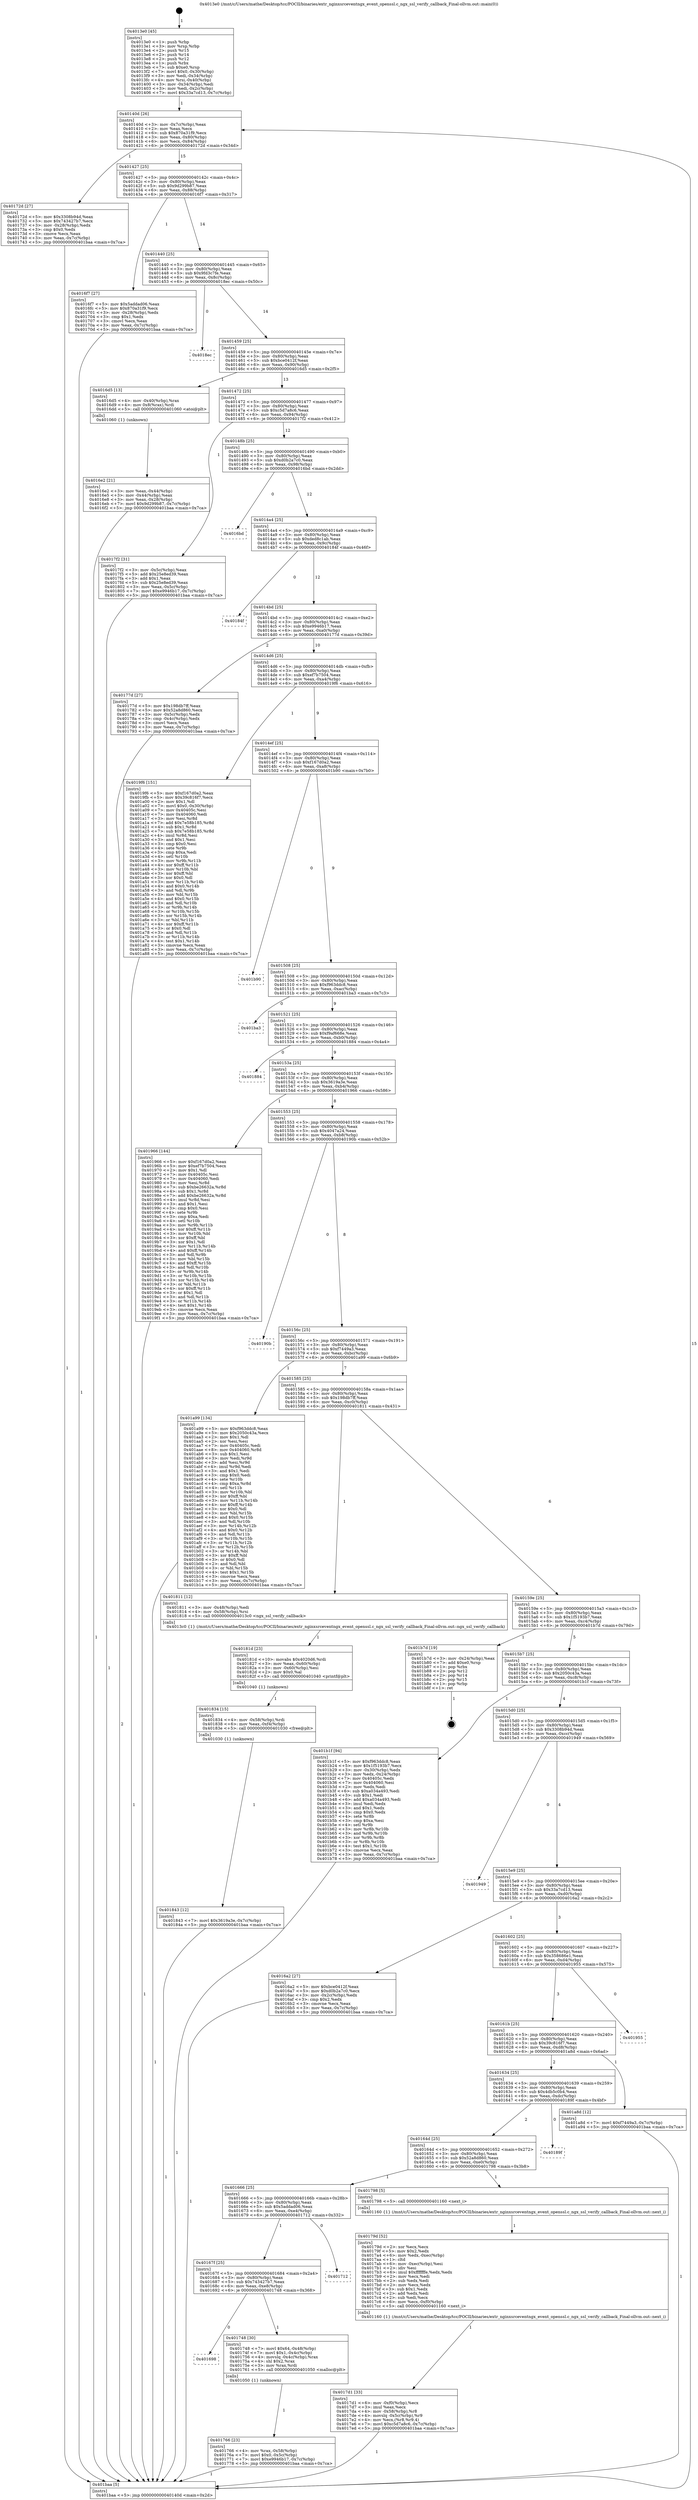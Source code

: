 digraph "0x4013e0" {
  label = "0x4013e0 (/mnt/c/Users/mathe/Desktop/tcc/POCII/binaries/extr_nginxsrceventngx_event_openssl.c_ngx_ssl_verify_callback_Final-ollvm.out::main(0))"
  labelloc = "t"
  node[shape=record]

  Entry [label="",width=0.3,height=0.3,shape=circle,fillcolor=black,style=filled]
  "0x40140d" [label="{
     0x40140d [26]\l
     | [instrs]\l
     &nbsp;&nbsp;0x40140d \<+3\>: mov -0x7c(%rbp),%eax\l
     &nbsp;&nbsp;0x401410 \<+2\>: mov %eax,%ecx\l
     &nbsp;&nbsp;0x401412 \<+6\>: sub $0x870a31f9,%ecx\l
     &nbsp;&nbsp;0x401418 \<+3\>: mov %eax,-0x80(%rbp)\l
     &nbsp;&nbsp;0x40141b \<+6\>: mov %ecx,-0x84(%rbp)\l
     &nbsp;&nbsp;0x401421 \<+6\>: je 000000000040172d \<main+0x34d\>\l
  }"]
  "0x40172d" [label="{
     0x40172d [27]\l
     | [instrs]\l
     &nbsp;&nbsp;0x40172d \<+5\>: mov $0x3308b94d,%eax\l
     &nbsp;&nbsp;0x401732 \<+5\>: mov $0x743427b7,%ecx\l
     &nbsp;&nbsp;0x401737 \<+3\>: mov -0x28(%rbp),%edx\l
     &nbsp;&nbsp;0x40173a \<+3\>: cmp $0x0,%edx\l
     &nbsp;&nbsp;0x40173d \<+3\>: cmove %ecx,%eax\l
     &nbsp;&nbsp;0x401740 \<+3\>: mov %eax,-0x7c(%rbp)\l
     &nbsp;&nbsp;0x401743 \<+5\>: jmp 0000000000401baa \<main+0x7ca\>\l
  }"]
  "0x401427" [label="{
     0x401427 [25]\l
     | [instrs]\l
     &nbsp;&nbsp;0x401427 \<+5\>: jmp 000000000040142c \<main+0x4c\>\l
     &nbsp;&nbsp;0x40142c \<+3\>: mov -0x80(%rbp),%eax\l
     &nbsp;&nbsp;0x40142f \<+5\>: sub $0x9d299b87,%eax\l
     &nbsp;&nbsp;0x401434 \<+6\>: mov %eax,-0x88(%rbp)\l
     &nbsp;&nbsp;0x40143a \<+6\>: je 00000000004016f7 \<main+0x317\>\l
  }"]
  Exit [label="",width=0.3,height=0.3,shape=circle,fillcolor=black,style=filled,peripheries=2]
  "0x4016f7" [label="{
     0x4016f7 [27]\l
     | [instrs]\l
     &nbsp;&nbsp;0x4016f7 \<+5\>: mov $0x5addad06,%eax\l
     &nbsp;&nbsp;0x4016fc \<+5\>: mov $0x870a31f9,%ecx\l
     &nbsp;&nbsp;0x401701 \<+3\>: mov -0x28(%rbp),%edx\l
     &nbsp;&nbsp;0x401704 \<+3\>: cmp $0x1,%edx\l
     &nbsp;&nbsp;0x401707 \<+3\>: cmovl %ecx,%eax\l
     &nbsp;&nbsp;0x40170a \<+3\>: mov %eax,-0x7c(%rbp)\l
     &nbsp;&nbsp;0x40170d \<+5\>: jmp 0000000000401baa \<main+0x7ca\>\l
  }"]
  "0x401440" [label="{
     0x401440 [25]\l
     | [instrs]\l
     &nbsp;&nbsp;0x401440 \<+5\>: jmp 0000000000401445 \<main+0x65\>\l
     &nbsp;&nbsp;0x401445 \<+3\>: mov -0x80(%rbp),%eax\l
     &nbsp;&nbsp;0x401448 \<+5\>: sub $0x9fd3c7fe,%eax\l
     &nbsp;&nbsp;0x40144d \<+6\>: mov %eax,-0x8c(%rbp)\l
     &nbsp;&nbsp;0x401453 \<+6\>: je 00000000004018ec \<main+0x50c\>\l
  }"]
  "0x401843" [label="{
     0x401843 [12]\l
     | [instrs]\l
     &nbsp;&nbsp;0x401843 \<+7\>: movl $0x3619a3e,-0x7c(%rbp)\l
     &nbsp;&nbsp;0x40184a \<+5\>: jmp 0000000000401baa \<main+0x7ca\>\l
  }"]
  "0x4018ec" [label="{
     0x4018ec\l
  }", style=dashed]
  "0x401459" [label="{
     0x401459 [25]\l
     | [instrs]\l
     &nbsp;&nbsp;0x401459 \<+5\>: jmp 000000000040145e \<main+0x7e\>\l
     &nbsp;&nbsp;0x40145e \<+3\>: mov -0x80(%rbp),%eax\l
     &nbsp;&nbsp;0x401461 \<+5\>: sub $0xbce0412f,%eax\l
     &nbsp;&nbsp;0x401466 \<+6\>: mov %eax,-0x90(%rbp)\l
     &nbsp;&nbsp;0x40146c \<+6\>: je 00000000004016d5 \<main+0x2f5\>\l
  }"]
  "0x401834" [label="{
     0x401834 [15]\l
     | [instrs]\l
     &nbsp;&nbsp;0x401834 \<+4\>: mov -0x58(%rbp),%rdi\l
     &nbsp;&nbsp;0x401838 \<+6\>: mov %eax,-0xf4(%rbp)\l
     &nbsp;&nbsp;0x40183e \<+5\>: call 0000000000401030 \<free@plt\>\l
     | [calls]\l
     &nbsp;&nbsp;0x401030 \{1\} (unknown)\l
  }"]
  "0x4016d5" [label="{
     0x4016d5 [13]\l
     | [instrs]\l
     &nbsp;&nbsp;0x4016d5 \<+4\>: mov -0x40(%rbp),%rax\l
     &nbsp;&nbsp;0x4016d9 \<+4\>: mov 0x8(%rax),%rdi\l
     &nbsp;&nbsp;0x4016dd \<+5\>: call 0000000000401060 \<atoi@plt\>\l
     | [calls]\l
     &nbsp;&nbsp;0x401060 \{1\} (unknown)\l
  }"]
  "0x401472" [label="{
     0x401472 [25]\l
     | [instrs]\l
     &nbsp;&nbsp;0x401472 \<+5\>: jmp 0000000000401477 \<main+0x97\>\l
     &nbsp;&nbsp;0x401477 \<+3\>: mov -0x80(%rbp),%eax\l
     &nbsp;&nbsp;0x40147a \<+5\>: sub $0xc5d7a8c6,%eax\l
     &nbsp;&nbsp;0x40147f \<+6\>: mov %eax,-0x94(%rbp)\l
     &nbsp;&nbsp;0x401485 \<+6\>: je 00000000004017f2 \<main+0x412\>\l
  }"]
  "0x40181d" [label="{
     0x40181d [23]\l
     | [instrs]\l
     &nbsp;&nbsp;0x40181d \<+10\>: movabs $0x4020d6,%rdi\l
     &nbsp;&nbsp;0x401827 \<+3\>: mov %eax,-0x60(%rbp)\l
     &nbsp;&nbsp;0x40182a \<+3\>: mov -0x60(%rbp),%esi\l
     &nbsp;&nbsp;0x40182d \<+2\>: mov $0x0,%al\l
     &nbsp;&nbsp;0x40182f \<+5\>: call 0000000000401040 \<printf@plt\>\l
     | [calls]\l
     &nbsp;&nbsp;0x401040 \{1\} (unknown)\l
  }"]
  "0x4017f2" [label="{
     0x4017f2 [31]\l
     | [instrs]\l
     &nbsp;&nbsp;0x4017f2 \<+3\>: mov -0x5c(%rbp),%eax\l
     &nbsp;&nbsp;0x4017f5 \<+5\>: add $0x25e8ed39,%eax\l
     &nbsp;&nbsp;0x4017fa \<+3\>: add $0x1,%eax\l
     &nbsp;&nbsp;0x4017fd \<+5\>: sub $0x25e8ed39,%eax\l
     &nbsp;&nbsp;0x401802 \<+3\>: mov %eax,-0x5c(%rbp)\l
     &nbsp;&nbsp;0x401805 \<+7\>: movl $0xe9946b17,-0x7c(%rbp)\l
     &nbsp;&nbsp;0x40180c \<+5\>: jmp 0000000000401baa \<main+0x7ca\>\l
  }"]
  "0x40148b" [label="{
     0x40148b [25]\l
     | [instrs]\l
     &nbsp;&nbsp;0x40148b \<+5\>: jmp 0000000000401490 \<main+0xb0\>\l
     &nbsp;&nbsp;0x401490 \<+3\>: mov -0x80(%rbp),%eax\l
     &nbsp;&nbsp;0x401493 \<+5\>: sub $0xd0b2a7c0,%eax\l
     &nbsp;&nbsp;0x401498 \<+6\>: mov %eax,-0x98(%rbp)\l
     &nbsp;&nbsp;0x40149e \<+6\>: je 00000000004016bd \<main+0x2dd\>\l
  }"]
  "0x4017d1" [label="{
     0x4017d1 [33]\l
     | [instrs]\l
     &nbsp;&nbsp;0x4017d1 \<+6\>: mov -0xf0(%rbp),%ecx\l
     &nbsp;&nbsp;0x4017d7 \<+3\>: imul %eax,%ecx\l
     &nbsp;&nbsp;0x4017da \<+4\>: mov -0x58(%rbp),%r8\l
     &nbsp;&nbsp;0x4017de \<+4\>: movslq -0x5c(%rbp),%r9\l
     &nbsp;&nbsp;0x4017e2 \<+4\>: mov %ecx,(%r8,%r9,4)\l
     &nbsp;&nbsp;0x4017e6 \<+7\>: movl $0xc5d7a8c6,-0x7c(%rbp)\l
     &nbsp;&nbsp;0x4017ed \<+5\>: jmp 0000000000401baa \<main+0x7ca\>\l
  }"]
  "0x4016bd" [label="{
     0x4016bd\l
  }", style=dashed]
  "0x4014a4" [label="{
     0x4014a4 [25]\l
     | [instrs]\l
     &nbsp;&nbsp;0x4014a4 \<+5\>: jmp 00000000004014a9 \<main+0xc9\>\l
     &nbsp;&nbsp;0x4014a9 \<+3\>: mov -0x80(%rbp),%eax\l
     &nbsp;&nbsp;0x4014ac \<+5\>: sub $0xded8c1ab,%eax\l
     &nbsp;&nbsp;0x4014b1 \<+6\>: mov %eax,-0x9c(%rbp)\l
     &nbsp;&nbsp;0x4014b7 \<+6\>: je 000000000040184f \<main+0x46f\>\l
  }"]
  "0x40179d" [label="{
     0x40179d [52]\l
     | [instrs]\l
     &nbsp;&nbsp;0x40179d \<+2\>: xor %ecx,%ecx\l
     &nbsp;&nbsp;0x40179f \<+5\>: mov $0x2,%edx\l
     &nbsp;&nbsp;0x4017a4 \<+6\>: mov %edx,-0xec(%rbp)\l
     &nbsp;&nbsp;0x4017aa \<+1\>: cltd\l
     &nbsp;&nbsp;0x4017ab \<+6\>: mov -0xec(%rbp),%esi\l
     &nbsp;&nbsp;0x4017b1 \<+2\>: idiv %esi\l
     &nbsp;&nbsp;0x4017b3 \<+6\>: imul $0xfffffffe,%edx,%edx\l
     &nbsp;&nbsp;0x4017b9 \<+2\>: mov %ecx,%edi\l
     &nbsp;&nbsp;0x4017bb \<+2\>: sub %edx,%edi\l
     &nbsp;&nbsp;0x4017bd \<+2\>: mov %ecx,%edx\l
     &nbsp;&nbsp;0x4017bf \<+3\>: sub $0x1,%edx\l
     &nbsp;&nbsp;0x4017c2 \<+2\>: add %edx,%edi\l
     &nbsp;&nbsp;0x4017c4 \<+2\>: sub %edi,%ecx\l
     &nbsp;&nbsp;0x4017c6 \<+6\>: mov %ecx,-0xf0(%rbp)\l
     &nbsp;&nbsp;0x4017cc \<+5\>: call 0000000000401160 \<next_i\>\l
     | [calls]\l
     &nbsp;&nbsp;0x401160 \{1\} (/mnt/c/Users/mathe/Desktop/tcc/POCII/binaries/extr_nginxsrceventngx_event_openssl.c_ngx_ssl_verify_callback_Final-ollvm.out::next_i)\l
  }"]
  "0x40184f" [label="{
     0x40184f\l
  }", style=dashed]
  "0x4014bd" [label="{
     0x4014bd [25]\l
     | [instrs]\l
     &nbsp;&nbsp;0x4014bd \<+5\>: jmp 00000000004014c2 \<main+0xe2\>\l
     &nbsp;&nbsp;0x4014c2 \<+3\>: mov -0x80(%rbp),%eax\l
     &nbsp;&nbsp;0x4014c5 \<+5\>: sub $0xe9946b17,%eax\l
     &nbsp;&nbsp;0x4014ca \<+6\>: mov %eax,-0xa0(%rbp)\l
     &nbsp;&nbsp;0x4014d0 \<+6\>: je 000000000040177d \<main+0x39d\>\l
  }"]
  "0x401766" [label="{
     0x401766 [23]\l
     | [instrs]\l
     &nbsp;&nbsp;0x401766 \<+4\>: mov %rax,-0x58(%rbp)\l
     &nbsp;&nbsp;0x40176a \<+7\>: movl $0x0,-0x5c(%rbp)\l
     &nbsp;&nbsp;0x401771 \<+7\>: movl $0xe9946b17,-0x7c(%rbp)\l
     &nbsp;&nbsp;0x401778 \<+5\>: jmp 0000000000401baa \<main+0x7ca\>\l
  }"]
  "0x40177d" [label="{
     0x40177d [27]\l
     | [instrs]\l
     &nbsp;&nbsp;0x40177d \<+5\>: mov $0x198db7ff,%eax\l
     &nbsp;&nbsp;0x401782 \<+5\>: mov $0x52a8d860,%ecx\l
     &nbsp;&nbsp;0x401787 \<+3\>: mov -0x5c(%rbp),%edx\l
     &nbsp;&nbsp;0x40178a \<+3\>: cmp -0x4c(%rbp),%edx\l
     &nbsp;&nbsp;0x40178d \<+3\>: cmovl %ecx,%eax\l
     &nbsp;&nbsp;0x401790 \<+3\>: mov %eax,-0x7c(%rbp)\l
     &nbsp;&nbsp;0x401793 \<+5\>: jmp 0000000000401baa \<main+0x7ca\>\l
  }"]
  "0x4014d6" [label="{
     0x4014d6 [25]\l
     | [instrs]\l
     &nbsp;&nbsp;0x4014d6 \<+5\>: jmp 00000000004014db \<main+0xfb\>\l
     &nbsp;&nbsp;0x4014db \<+3\>: mov -0x80(%rbp),%eax\l
     &nbsp;&nbsp;0x4014de \<+5\>: sub $0xef7b7504,%eax\l
     &nbsp;&nbsp;0x4014e3 \<+6\>: mov %eax,-0xa4(%rbp)\l
     &nbsp;&nbsp;0x4014e9 \<+6\>: je 00000000004019f6 \<main+0x616\>\l
  }"]
  "0x401698" [label="{
     0x401698\l
  }", style=dashed]
  "0x4019f6" [label="{
     0x4019f6 [151]\l
     | [instrs]\l
     &nbsp;&nbsp;0x4019f6 \<+5\>: mov $0xf167d0a2,%eax\l
     &nbsp;&nbsp;0x4019fb \<+5\>: mov $0x39c816f7,%ecx\l
     &nbsp;&nbsp;0x401a00 \<+2\>: mov $0x1,%dl\l
     &nbsp;&nbsp;0x401a02 \<+7\>: movl $0x0,-0x30(%rbp)\l
     &nbsp;&nbsp;0x401a09 \<+7\>: mov 0x40405c,%esi\l
     &nbsp;&nbsp;0x401a10 \<+7\>: mov 0x404060,%edi\l
     &nbsp;&nbsp;0x401a17 \<+3\>: mov %esi,%r8d\l
     &nbsp;&nbsp;0x401a1a \<+7\>: add $0x7e58b185,%r8d\l
     &nbsp;&nbsp;0x401a21 \<+4\>: sub $0x1,%r8d\l
     &nbsp;&nbsp;0x401a25 \<+7\>: sub $0x7e58b185,%r8d\l
     &nbsp;&nbsp;0x401a2c \<+4\>: imul %r8d,%esi\l
     &nbsp;&nbsp;0x401a30 \<+3\>: and $0x1,%esi\l
     &nbsp;&nbsp;0x401a33 \<+3\>: cmp $0x0,%esi\l
     &nbsp;&nbsp;0x401a36 \<+4\>: sete %r9b\l
     &nbsp;&nbsp;0x401a3a \<+3\>: cmp $0xa,%edi\l
     &nbsp;&nbsp;0x401a3d \<+4\>: setl %r10b\l
     &nbsp;&nbsp;0x401a41 \<+3\>: mov %r9b,%r11b\l
     &nbsp;&nbsp;0x401a44 \<+4\>: xor $0xff,%r11b\l
     &nbsp;&nbsp;0x401a48 \<+3\>: mov %r10b,%bl\l
     &nbsp;&nbsp;0x401a4b \<+3\>: xor $0xff,%bl\l
     &nbsp;&nbsp;0x401a4e \<+3\>: xor $0x0,%dl\l
     &nbsp;&nbsp;0x401a51 \<+3\>: mov %r11b,%r14b\l
     &nbsp;&nbsp;0x401a54 \<+4\>: and $0x0,%r14b\l
     &nbsp;&nbsp;0x401a58 \<+3\>: and %dl,%r9b\l
     &nbsp;&nbsp;0x401a5b \<+3\>: mov %bl,%r15b\l
     &nbsp;&nbsp;0x401a5e \<+4\>: and $0x0,%r15b\l
     &nbsp;&nbsp;0x401a62 \<+3\>: and %dl,%r10b\l
     &nbsp;&nbsp;0x401a65 \<+3\>: or %r9b,%r14b\l
     &nbsp;&nbsp;0x401a68 \<+3\>: or %r10b,%r15b\l
     &nbsp;&nbsp;0x401a6b \<+3\>: xor %r15b,%r14b\l
     &nbsp;&nbsp;0x401a6e \<+3\>: or %bl,%r11b\l
     &nbsp;&nbsp;0x401a71 \<+4\>: xor $0xff,%r11b\l
     &nbsp;&nbsp;0x401a75 \<+3\>: or $0x0,%dl\l
     &nbsp;&nbsp;0x401a78 \<+3\>: and %dl,%r11b\l
     &nbsp;&nbsp;0x401a7b \<+3\>: or %r11b,%r14b\l
     &nbsp;&nbsp;0x401a7e \<+4\>: test $0x1,%r14b\l
     &nbsp;&nbsp;0x401a82 \<+3\>: cmovne %ecx,%eax\l
     &nbsp;&nbsp;0x401a85 \<+3\>: mov %eax,-0x7c(%rbp)\l
     &nbsp;&nbsp;0x401a88 \<+5\>: jmp 0000000000401baa \<main+0x7ca\>\l
  }"]
  "0x4014ef" [label="{
     0x4014ef [25]\l
     | [instrs]\l
     &nbsp;&nbsp;0x4014ef \<+5\>: jmp 00000000004014f4 \<main+0x114\>\l
     &nbsp;&nbsp;0x4014f4 \<+3\>: mov -0x80(%rbp),%eax\l
     &nbsp;&nbsp;0x4014f7 \<+5\>: sub $0xf167d0a2,%eax\l
     &nbsp;&nbsp;0x4014fc \<+6\>: mov %eax,-0xa8(%rbp)\l
     &nbsp;&nbsp;0x401502 \<+6\>: je 0000000000401b90 \<main+0x7b0\>\l
  }"]
  "0x401748" [label="{
     0x401748 [30]\l
     | [instrs]\l
     &nbsp;&nbsp;0x401748 \<+7\>: movl $0x64,-0x48(%rbp)\l
     &nbsp;&nbsp;0x40174f \<+7\>: movl $0x1,-0x4c(%rbp)\l
     &nbsp;&nbsp;0x401756 \<+4\>: movslq -0x4c(%rbp),%rax\l
     &nbsp;&nbsp;0x40175a \<+4\>: shl $0x2,%rax\l
     &nbsp;&nbsp;0x40175e \<+3\>: mov %rax,%rdi\l
     &nbsp;&nbsp;0x401761 \<+5\>: call 0000000000401050 \<malloc@plt\>\l
     | [calls]\l
     &nbsp;&nbsp;0x401050 \{1\} (unknown)\l
  }"]
  "0x401b90" [label="{
     0x401b90\l
  }", style=dashed]
  "0x401508" [label="{
     0x401508 [25]\l
     | [instrs]\l
     &nbsp;&nbsp;0x401508 \<+5\>: jmp 000000000040150d \<main+0x12d\>\l
     &nbsp;&nbsp;0x40150d \<+3\>: mov -0x80(%rbp),%eax\l
     &nbsp;&nbsp;0x401510 \<+5\>: sub $0xf963ddc8,%eax\l
     &nbsp;&nbsp;0x401515 \<+6\>: mov %eax,-0xac(%rbp)\l
     &nbsp;&nbsp;0x40151b \<+6\>: je 0000000000401ba3 \<main+0x7c3\>\l
  }"]
  "0x40167f" [label="{
     0x40167f [25]\l
     | [instrs]\l
     &nbsp;&nbsp;0x40167f \<+5\>: jmp 0000000000401684 \<main+0x2a4\>\l
     &nbsp;&nbsp;0x401684 \<+3\>: mov -0x80(%rbp),%eax\l
     &nbsp;&nbsp;0x401687 \<+5\>: sub $0x743427b7,%eax\l
     &nbsp;&nbsp;0x40168c \<+6\>: mov %eax,-0xe8(%rbp)\l
     &nbsp;&nbsp;0x401692 \<+6\>: je 0000000000401748 \<main+0x368\>\l
  }"]
  "0x401ba3" [label="{
     0x401ba3\l
  }", style=dashed]
  "0x401521" [label="{
     0x401521 [25]\l
     | [instrs]\l
     &nbsp;&nbsp;0x401521 \<+5\>: jmp 0000000000401526 \<main+0x146\>\l
     &nbsp;&nbsp;0x401526 \<+3\>: mov -0x80(%rbp),%eax\l
     &nbsp;&nbsp;0x401529 \<+5\>: sub $0xf9af668e,%eax\l
     &nbsp;&nbsp;0x40152e \<+6\>: mov %eax,-0xb0(%rbp)\l
     &nbsp;&nbsp;0x401534 \<+6\>: je 0000000000401884 \<main+0x4a4\>\l
  }"]
  "0x401712" [label="{
     0x401712\l
  }", style=dashed]
  "0x401884" [label="{
     0x401884\l
  }", style=dashed]
  "0x40153a" [label="{
     0x40153a [25]\l
     | [instrs]\l
     &nbsp;&nbsp;0x40153a \<+5\>: jmp 000000000040153f \<main+0x15f\>\l
     &nbsp;&nbsp;0x40153f \<+3\>: mov -0x80(%rbp),%eax\l
     &nbsp;&nbsp;0x401542 \<+5\>: sub $0x3619a3e,%eax\l
     &nbsp;&nbsp;0x401547 \<+6\>: mov %eax,-0xb4(%rbp)\l
     &nbsp;&nbsp;0x40154d \<+6\>: je 0000000000401966 \<main+0x586\>\l
  }"]
  "0x401666" [label="{
     0x401666 [25]\l
     | [instrs]\l
     &nbsp;&nbsp;0x401666 \<+5\>: jmp 000000000040166b \<main+0x28b\>\l
     &nbsp;&nbsp;0x40166b \<+3\>: mov -0x80(%rbp),%eax\l
     &nbsp;&nbsp;0x40166e \<+5\>: sub $0x5addad06,%eax\l
     &nbsp;&nbsp;0x401673 \<+6\>: mov %eax,-0xe4(%rbp)\l
     &nbsp;&nbsp;0x401679 \<+6\>: je 0000000000401712 \<main+0x332\>\l
  }"]
  "0x401966" [label="{
     0x401966 [144]\l
     | [instrs]\l
     &nbsp;&nbsp;0x401966 \<+5\>: mov $0xf167d0a2,%eax\l
     &nbsp;&nbsp;0x40196b \<+5\>: mov $0xef7b7504,%ecx\l
     &nbsp;&nbsp;0x401970 \<+2\>: mov $0x1,%dl\l
     &nbsp;&nbsp;0x401972 \<+7\>: mov 0x40405c,%esi\l
     &nbsp;&nbsp;0x401979 \<+7\>: mov 0x404060,%edi\l
     &nbsp;&nbsp;0x401980 \<+3\>: mov %esi,%r8d\l
     &nbsp;&nbsp;0x401983 \<+7\>: sub $0xbe26632a,%r8d\l
     &nbsp;&nbsp;0x40198a \<+4\>: sub $0x1,%r8d\l
     &nbsp;&nbsp;0x40198e \<+7\>: add $0xbe26632a,%r8d\l
     &nbsp;&nbsp;0x401995 \<+4\>: imul %r8d,%esi\l
     &nbsp;&nbsp;0x401999 \<+3\>: and $0x1,%esi\l
     &nbsp;&nbsp;0x40199c \<+3\>: cmp $0x0,%esi\l
     &nbsp;&nbsp;0x40199f \<+4\>: sete %r9b\l
     &nbsp;&nbsp;0x4019a3 \<+3\>: cmp $0xa,%edi\l
     &nbsp;&nbsp;0x4019a6 \<+4\>: setl %r10b\l
     &nbsp;&nbsp;0x4019aa \<+3\>: mov %r9b,%r11b\l
     &nbsp;&nbsp;0x4019ad \<+4\>: xor $0xff,%r11b\l
     &nbsp;&nbsp;0x4019b1 \<+3\>: mov %r10b,%bl\l
     &nbsp;&nbsp;0x4019b4 \<+3\>: xor $0xff,%bl\l
     &nbsp;&nbsp;0x4019b7 \<+3\>: xor $0x1,%dl\l
     &nbsp;&nbsp;0x4019ba \<+3\>: mov %r11b,%r14b\l
     &nbsp;&nbsp;0x4019bd \<+4\>: and $0xff,%r14b\l
     &nbsp;&nbsp;0x4019c1 \<+3\>: and %dl,%r9b\l
     &nbsp;&nbsp;0x4019c4 \<+3\>: mov %bl,%r15b\l
     &nbsp;&nbsp;0x4019c7 \<+4\>: and $0xff,%r15b\l
     &nbsp;&nbsp;0x4019cb \<+3\>: and %dl,%r10b\l
     &nbsp;&nbsp;0x4019ce \<+3\>: or %r9b,%r14b\l
     &nbsp;&nbsp;0x4019d1 \<+3\>: or %r10b,%r15b\l
     &nbsp;&nbsp;0x4019d4 \<+3\>: xor %r15b,%r14b\l
     &nbsp;&nbsp;0x4019d7 \<+3\>: or %bl,%r11b\l
     &nbsp;&nbsp;0x4019da \<+4\>: xor $0xff,%r11b\l
     &nbsp;&nbsp;0x4019de \<+3\>: or $0x1,%dl\l
     &nbsp;&nbsp;0x4019e1 \<+3\>: and %dl,%r11b\l
     &nbsp;&nbsp;0x4019e4 \<+3\>: or %r11b,%r14b\l
     &nbsp;&nbsp;0x4019e7 \<+4\>: test $0x1,%r14b\l
     &nbsp;&nbsp;0x4019eb \<+3\>: cmovne %ecx,%eax\l
     &nbsp;&nbsp;0x4019ee \<+3\>: mov %eax,-0x7c(%rbp)\l
     &nbsp;&nbsp;0x4019f1 \<+5\>: jmp 0000000000401baa \<main+0x7ca\>\l
  }"]
  "0x401553" [label="{
     0x401553 [25]\l
     | [instrs]\l
     &nbsp;&nbsp;0x401553 \<+5\>: jmp 0000000000401558 \<main+0x178\>\l
     &nbsp;&nbsp;0x401558 \<+3\>: mov -0x80(%rbp),%eax\l
     &nbsp;&nbsp;0x40155b \<+5\>: sub $0x4047a24,%eax\l
     &nbsp;&nbsp;0x401560 \<+6\>: mov %eax,-0xb8(%rbp)\l
     &nbsp;&nbsp;0x401566 \<+6\>: je 000000000040190b \<main+0x52b\>\l
  }"]
  "0x401798" [label="{
     0x401798 [5]\l
     | [instrs]\l
     &nbsp;&nbsp;0x401798 \<+5\>: call 0000000000401160 \<next_i\>\l
     | [calls]\l
     &nbsp;&nbsp;0x401160 \{1\} (/mnt/c/Users/mathe/Desktop/tcc/POCII/binaries/extr_nginxsrceventngx_event_openssl.c_ngx_ssl_verify_callback_Final-ollvm.out::next_i)\l
  }"]
  "0x40190b" [label="{
     0x40190b\l
  }", style=dashed]
  "0x40156c" [label="{
     0x40156c [25]\l
     | [instrs]\l
     &nbsp;&nbsp;0x40156c \<+5\>: jmp 0000000000401571 \<main+0x191\>\l
     &nbsp;&nbsp;0x401571 \<+3\>: mov -0x80(%rbp),%eax\l
     &nbsp;&nbsp;0x401574 \<+5\>: sub $0xf7449a3,%eax\l
     &nbsp;&nbsp;0x401579 \<+6\>: mov %eax,-0xbc(%rbp)\l
     &nbsp;&nbsp;0x40157f \<+6\>: je 0000000000401a99 \<main+0x6b9\>\l
  }"]
  "0x40164d" [label="{
     0x40164d [25]\l
     | [instrs]\l
     &nbsp;&nbsp;0x40164d \<+5\>: jmp 0000000000401652 \<main+0x272\>\l
     &nbsp;&nbsp;0x401652 \<+3\>: mov -0x80(%rbp),%eax\l
     &nbsp;&nbsp;0x401655 \<+5\>: sub $0x52a8d860,%eax\l
     &nbsp;&nbsp;0x40165a \<+6\>: mov %eax,-0xe0(%rbp)\l
     &nbsp;&nbsp;0x401660 \<+6\>: je 0000000000401798 \<main+0x3b8\>\l
  }"]
  "0x401a99" [label="{
     0x401a99 [134]\l
     | [instrs]\l
     &nbsp;&nbsp;0x401a99 \<+5\>: mov $0xf963ddc8,%eax\l
     &nbsp;&nbsp;0x401a9e \<+5\>: mov $0x2050c43a,%ecx\l
     &nbsp;&nbsp;0x401aa3 \<+2\>: mov $0x1,%dl\l
     &nbsp;&nbsp;0x401aa5 \<+2\>: xor %esi,%esi\l
     &nbsp;&nbsp;0x401aa7 \<+7\>: mov 0x40405c,%edi\l
     &nbsp;&nbsp;0x401aae \<+8\>: mov 0x404060,%r8d\l
     &nbsp;&nbsp;0x401ab6 \<+3\>: sub $0x1,%esi\l
     &nbsp;&nbsp;0x401ab9 \<+3\>: mov %edi,%r9d\l
     &nbsp;&nbsp;0x401abc \<+3\>: add %esi,%r9d\l
     &nbsp;&nbsp;0x401abf \<+4\>: imul %r9d,%edi\l
     &nbsp;&nbsp;0x401ac3 \<+3\>: and $0x1,%edi\l
     &nbsp;&nbsp;0x401ac6 \<+3\>: cmp $0x0,%edi\l
     &nbsp;&nbsp;0x401ac9 \<+4\>: sete %r10b\l
     &nbsp;&nbsp;0x401acd \<+4\>: cmp $0xa,%r8d\l
     &nbsp;&nbsp;0x401ad1 \<+4\>: setl %r11b\l
     &nbsp;&nbsp;0x401ad5 \<+3\>: mov %r10b,%bl\l
     &nbsp;&nbsp;0x401ad8 \<+3\>: xor $0xff,%bl\l
     &nbsp;&nbsp;0x401adb \<+3\>: mov %r11b,%r14b\l
     &nbsp;&nbsp;0x401ade \<+4\>: xor $0xff,%r14b\l
     &nbsp;&nbsp;0x401ae2 \<+3\>: xor $0x0,%dl\l
     &nbsp;&nbsp;0x401ae5 \<+3\>: mov %bl,%r15b\l
     &nbsp;&nbsp;0x401ae8 \<+4\>: and $0x0,%r15b\l
     &nbsp;&nbsp;0x401aec \<+3\>: and %dl,%r10b\l
     &nbsp;&nbsp;0x401aef \<+3\>: mov %r14b,%r12b\l
     &nbsp;&nbsp;0x401af2 \<+4\>: and $0x0,%r12b\l
     &nbsp;&nbsp;0x401af6 \<+3\>: and %dl,%r11b\l
     &nbsp;&nbsp;0x401af9 \<+3\>: or %r10b,%r15b\l
     &nbsp;&nbsp;0x401afc \<+3\>: or %r11b,%r12b\l
     &nbsp;&nbsp;0x401aff \<+3\>: xor %r12b,%r15b\l
     &nbsp;&nbsp;0x401b02 \<+3\>: or %r14b,%bl\l
     &nbsp;&nbsp;0x401b05 \<+3\>: xor $0xff,%bl\l
     &nbsp;&nbsp;0x401b08 \<+3\>: or $0x0,%dl\l
     &nbsp;&nbsp;0x401b0b \<+2\>: and %dl,%bl\l
     &nbsp;&nbsp;0x401b0d \<+3\>: or %bl,%r15b\l
     &nbsp;&nbsp;0x401b10 \<+4\>: test $0x1,%r15b\l
     &nbsp;&nbsp;0x401b14 \<+3\>: cmovne %ecx,%eax\l
     &nbsp;&nbsp;0x401b17 \<+3\>: mov %eax,-0x7c(%rbp)\l
     &nbsp;&nbsp;0x401b1a \<+5\>: jmp 0000000000401baa \<main+0x7ca\>\l
  }"]
  "0x401585" [label="{
     0x401585 [25]\l
     | [instrs]\l
     &nbsp;&nbsp;0x401585 \<+5\>: jmp 000000000040158a \<main+0x1aa\>\l
     &nbsp;&nbsp;0x40158a \<+3\>: mov -0x80(%rbp),%eax\l
     &nbsp;&nbsp;0x40158d \<+5\>: sub $0x198db7ff,%eax\l
     &nbsp;&nbsp;0x401592 \<+6\>: mov %eax,-0xc0(%rbp)\l
     &nbsp;&nbsp;0x401598 \<+6\>: je 0000000000401811 \<main+0x431\>\l
  }"]
  "0x40189f" [label="{
     0x40189f\l
  }", style=dashed]
  "0x401811" [label="{
     0x401811 [12]\l
     | [instrs]\l
     &nbsp;&nbsp;0x401811 \<+3\>: mov -0x48(%rbp),%edi\l
     &nbsp;&nbsp;0x401814 \<+4\>: mov -0x58(%rbp),%rsi\l
     &nbsp;&nbsp;0x401818 \<+5\>: call 00000000004013c0 \<ngx_ssl_verify_callback\>\l
     | [calls]\l
     &nbsp;&nbsp;0x4013c0 \{1\} (/mnt/c/Users/mathe/Desktop/tcc/POCII/binaries/extr_nginxsrceventngx_event_openssl.c_ngx_ssl_verify_callback_Final-ollvm.out::ngx_ssl_verify_callback)\l
  }"]
  "0x40159e" [label="{
     0x40159e [25]\l
     | [instrs]\l
     &nbsp;&nbsp;0x40159e \<+5\>: jmp 00000000004015a3 \<main+0x1c3\>\l
     &nbsp;&nbsp;0x4015a3 \<+3\>: mov -0x80(%rbp),%eax\l
     &nbsp;&nbsp;0x4015a6 \<+5\>: sub $0x1f5193b7,%eax\l
     &nbsp;&nbsp;0x4015ab \<+6\>: mov %eax,-0xc4(%rbp)\l
     &nbsp;&nbsp;0x4015b1 \<+6\>: je 0000000000401b7d \<main+0x79d\>\l
  }"]
  "0x401634" [label="{
     0x401634 [25]\l
     | [instrs]\l
     &nbsp;&nbsp;0x401634 \<+5\>: jmp 0000000000401639 \<main+0x259\>\l
     &nbsp;&nbsp;0x401639 \<+3\>: mov -0x80(%rbp),%eax\l
     &nbsp;&nbsp;0x40163c \<+5\>: sub $0x4db5c0b4,%eax\l
     &nbsp;&nbsp;0x401641 \<+6\>: mov %eax,-0xdc(%rbp)\l
     &nbsp;&nbsp;0x401647 \<+6\>: je 000000000040189f \<main+0x4bf\>\l
  }"]
  "0x401b7d" [label="{
     0x401b7d [19]\l
     | [instrs]\l
     &nbsp;&nbsp;0x401b7d \<+3\>: mov -0x24(%rbp),%eax\l
     &nbsp;&nbsp;0x401b80 \<+7\>: add $0xe0,%rsp\l
     &nbsp;&nbsp;0x401b87 \<+1\>: pop %rbx\l
     &nbsp;&nbsp;0x401b88 \<+2\>: pop %r12\l
     &nbsp;&nbsp;0x401b8a \<+2\>: pop %r14\l
     &nbsp;&nbsp;0x401b8c \<+2\>: pop %r15\l
     &nbsp;&nbsp;0x401b8e \<+1\>: pop %rbp\l
     &nbsp;&nbsp;0x401b8f \<+1\>: ret\l
  }"]
  "0x4015b7" [label="{
     0x4015b7 [25]\l
     | [instrs]\l
     &nbsp;&nbsp;0x4015b7 \<+5\>: jmp 00000000004015bc \<main+0x1dc\>\l
     &nbsp;&nbsp;0x4015bc \<+3\>: mov -0x80(%rbp),%eax\l
     &nbsp;&nbsp;0x4015bf \<+5\>: sub $0x2050c43a,%eax\l
     &nbsp;&nbsp;0x4015c4 \<+6\>: mov %eax,-0xc8(%rbp)\l
     &nbsp;&nbsp;0x4015ca \<+6\>: je 0000000000401b1f \<main+0x73f\>\l
  }"]
  "0x401a8d" [label="{
     0x401a8d [12]\l
     | [instrs]\l
     &nbsp;&nbsp;0x401a8d \<+7\>: movl $0xf7449a3,-0x7c(%rbp)\l
     &nbsp;&nbsp;0x401a94 \<+5\>: jmp 0000000000401baa \<main+0x7ca\>\l
  }"]
  "0x401b1f" [label="{
     0x401b1f [94]\l
     | [instrs]\l
     &nbsp;&nbsp;0x401b1f \<+5\>: mov $0xf963ddc8,%eax\l
     &nbsp;&nbsp;0x401b24 \<+5\>: mov $0x1f5193b7,%ecx\l
     &nbsp;&nbsp;0x401b29 \<+3\>: mov -0x30(%rbp),%edx\l
     &nbsp;&nbsp;0x401b2c \<+3\>: mov %edx,-0x24(%rbp)\l
     &nbsp;&nbsp;0x401b2f \<+7\>: mov 0x40405c,%edx\l
     &nbsp;&nbsp;0x401b36 \<+7\>: mov 0x404060,%esi\l
     &nbsp;&nbsp;0x401b3d \<+2\>: mov %edx,%edi\l
     &nbsp;&nbsp;0x401b3f \<+6\>: sub $0xa034a493,%edi\l
     &nbsp;&nbsp;0x401b45 \<+3\>: sub $0x1,%edi\l
     &nbsp;&nbsp;0x401b48 \<+6\>: add $0xa034a493,%edi\l
     &nbsp;&nbsp;0x401b4e \<+3\>: imul %edi,%edx\l
     &nbsp;&nbsp;0x401b51 \<+3\>: and $0x1,%edx\l
     &nbsp;&nbsp;0x401b54 \<+3\>: cmp $0x0,%edx\l
     &nbsp;&nbsp;0x401b57 \<+4\>: sete %r8b\l
     &nbsp;&nbsp;0x401b5b \<+3\>: cmp $0xa,%esi\l
     &nbsp;&nbsp;0x401b5e \<+4\>: setl %r9b\l
     &nbsp;&nbsp;0x401b62 \<+3\>: mov %r8b,%r10b\l
     &nbsp;&nbsp;0x401b65 \<+3\>: and %r9b,%r10b\l
     &nbsp;&nbsp;0x401b68 \<+3\>: xor %r9b,%r8b\l
     &nbsp;&nbsp;0x401b6b \<+3\>: or %r8b,%r10b\l
     &nbsp;&nbsp;0x401b6e \<+4\>: test $0x1,%r10b\l
     &nbsp;&nbsp;0x401b72 \<+3\>: cmovne %ecx,%eax\l
     &nbsp;&nbsp;0x401b75 \<+3\>: mov %eax,-0x7c(%rbp)\l
     &nbsp;&nbsp;0x401b78 \<+5\>: jmp 0000000000401baa \<main+0x7ca\>\l
  }"]
  "0x4015d0" [label="{
     0x4015d0 [25]\l
     | [instrs]\l
     &nbsp;&nbsp;0x4015d0 \<+5\>: jmp 00000000004015d5 \<main+0x1f5\>\l
     &nbsp;&nbsp;0x4015d5 \<+3\>: mov -0x80(%rbp),%eax\l
     &nbsp;&nbsp;0x4015d8 \<+5\>: sub $0x3308b94d,%eax\l
     &nbsp;&nbsp;0x4015dd \<+6\>: mov %eax,-0xcc(%rbp)\l
     &nbsp;&nbsp;0x4015e3 \<+6\>: je 0000000000401949 \<main+0x569\>\l
  }"]
  "0x40161b" [label="{
     0x40161b [25]\l
     | [instrs]\l
     &nbsp;&nbsp;0x40161b \<+5\>: jmp 0000000000401620 \<main+0x240\>\l
     &nbsp;&nbsp;0x401620 \<+3\>: mov -0x80(%rbp),%eax\l
     &nbsp;&nbsp;0x401623 \<+5\>: sub $0x39c816f7,%eax\l
     &nbsp;&nbsp;0x401628 \<+6\>: mov %eax,-0xd8(%rbp)\l
     &nbsp;&nbsp;0x40162e \<+6\>: je 0000000000401a8d \<main+0x6ad\>\l
  }"]
  "0x401949" [label="{
     0x401949\l
  }", style=dashed]
  "0x4015e9" [label="{
     0x4015e9 [25]\l
     | [instrs]\l
     &nbsp;&nbsp;0x4015e9 \<+5\>: jmp 00000000004015ee \<main+0x20e\>\l
     &nbsp;&nbsp;0x4015ee \<+3\>: mov -0x80(%rbp),%eax\l
     &nbsp;&nbsp;0x4015f1 \<+5\>: sub $0x33a7cd13,%eax\l
     &nbsp;&nbsp;0x4015f6 \<+6\>: mov %eax,-0xd0(%rbp)\l
     &nbsp;&nbsp;0x4015fc \<+6\>: je 00000000004016a2 \<main+0x2c2\>\l
  }"]
  "0x401955" [label="{
     0x401955\l
  }", style=dashed]
  "0x4016a2" [label="{
     0x4016a2 [27]\l
     | [instrs]\l
     &nbsp;&nbsp;0x4016a2 \<+5\>: mov $0xbce0412f,%eax\l
     &nbsp;&nbsp;0x4016a7 \<+5\>: mov $0xd0b2a7c0,%ecx\l
     &nbsp;&nbsp;0x4016ac \<+3\>: mov -0x2c(%rbp),%edx\l
     &nbsp;&nbsp;0x4016af \<+3\>: cmp $0x2,%edx\l
     &nbsp;&nbsp;0x4016b2 \<+3\>: cmovne %ecx,%eax\l
     &nbsp;&nbsp;0x4016b5 \<+3\>: mov %eax,-0x7c(%rbp)\l
     &nbsp;&nbsp;0x4016b8 \<+5\>: jmp 0000000000401baa \<main+0x7ca\>\l
  }"]
  "0x401602" [label="{
     0x401602 [25]\l
     | [instrs]\l
     &nbsp;&nbsp;0x401602 \<+5\>: jmp 0000000000401607 \<main+0x227\>\l
     &nbsp;&nbsp;0x401607 \<+3\>: mov -0x80(%rbp),%eax\l
     &nbsp;&nbsp;0x40160a \<+5\>: sub $0x358686e1,%eax\l
     &nbsp;&nbsp;0x40160f \<+6\>: mov %eax,-0xd4(%rbp)\l
     &nbsp;&nbsp;0x401615 \<+6\>: je 0000000000401955 \<main+0x575\>\l
  }"]
  "0x401baa" [label="{
     0x401baa [5]\l
     | [instrs]\l
     &nbsp;&nbsp;0x401baa \<+5\>: jmp 000000000040140d \<main+0x2d\>\l
  }"]
  "0x4013e0" [label="{
     0x4013e0 [45]\l
     | [instrs]\l
     &nbsp;&nbsp;0x4013e0 \<+1\>: push %rbp\l
     &nbsp;&nbsp;0x4013e1 \<+3\>: mov %rsp,%rbp\l
     &nbsp;&nbsp;0x4013e4 \<+2\>: push %r15\l
     &nbsp;&nbsp;0x4013e6 \<+2\>: push %r14\l
     &nbsp;&nbsp;0x4013e8 \<+2\>: push %r12\l
     &nbsp;&nbsp;0x4013ea \<+1\>: push %rbx\l
     &nbsp;&nbsp;0x4013eb \<+7\>: sub $0xe0,%rsp\l
     &nbsp;&nbsp;0x4013f2 \<+7\>: movl $0x0,-0x30(%rbp)\l
     &nbsp;&nbsp;0x4013f9 \<+3\>: mov %edi,-0x34(%rbp)\l
     &nbsp;&nbsp;0x4013fc \<+4\>: mov %rsi,-0x40(%rbp)\l
     &nbsp;&nbsp;0x401400 \<+3\>: mov -0x34(%rbp),%edi\l
     &nbsp;&nbsp;0x401403 \<+3\>: mov %edi,-0x2c(%rbp)\l
     &nbsp;&nbsp;0x401406 \<+7\>: movl $0x33a7cd13,-0x7c(%rbp)\l
  }"]
  "0x4016e2" [label="{
     0x4016e2 [21]\l
     | [instrs]\l
     &nbsp;&nbsp;0x4016e2 \<+3\>: mov %eax,-0x44(%rbp)\l
     &nbsp;&nbsp;0x4016e5 \<+3\>: mov -0x44(%rbp),%eax\l
     &nbsp;&nbsp;0x4016e8 \<+3\>: mov %eax,-0x28(%rbp)\l
     &nbsp;&nbsp;0x4016eb \<+7\>: movl $0x9d299b87,-0x7c(%rbp)\l
     &nbsp;&nbsp;0x4016f2 \<+5\>: jmp 0000000000401baa \<main+0x7ca\>\l
  }"]
  Entry -> "0x4013e0" [label=" 1"]
  "0x40140d" -> "0x40172d" [label=" 1"]
  "0x40140d" -> "0x401427" [label=" 15"]
  "0x401b7d" -> Exit [label=" 1"]
  "0x401427" -> "0x4016f7" [label=" 1"]
  "0x401427" -> "0x401440" [label=" 14"]
  "0x401b1f" -> "0x401baa" [label=" 1"]
  "0x401440" -> "0x4018ec" [label=" 0"]
  "0x401440" -> "0x401459" [label=" 14"]
  "0x401a99" -> "0x401baa" [label=" 1"]
  "0x401459" -> "0x4016d5" [label=" 1"]
  "0x401459" -> "0x401472" [label=" 13"]
  "0x401a8d" -> "0x401baa" [label=" 1"]
  "0x401472" -> "0x4017f2" [label=" 1"]
  "0x401472" -> "0x40148b" [label=" 12"]
  "0x4019f6" -> "0x401baa" [label=" 1"]
  "0x40148b" -> "0x4016bd" [label=" 0"]
  "0x40148b" -> "0x4014a4" [label=" 12"]
  "0x401966" -> "0x401baa" [label=" 1"]
  "0x4014a4" -> "0x40184f" [label=" 0"]
  "0x4014a4" -> "0x4014bd" [label=" 12"]
  "0x401843" -> "0x401baa" [label=" 1"]
  "0x4014bd" -> "0x40177d" [label=" 2"]
  "0x4014bd" -> "0x4014d6" [label=" 10"]
  "0x401834" -> "0x401843" [label=" 1"]
  "0x4014d6" -> "0x4019f6" [label=" 1"]
  "0x4014d6" -> "0x4014ef" [label=" 9"]
  "0x40181d" -> "0x401834" [label=" 1"]
  "0x4014ef" -> "0x401b90" [label=" 0"]
  "0x4014ef" -> "0x401508" [label=" 9"]
  "0x401811" -> "0x40181d" [label=" 1"]
  "0x401508" -> "0x401ba3" [label=" 0"]
  "0x401508" -> "0x401521" [label=" 9"]
  "0x4017d1" -> "0x401baa" [label=" 1"]
  "0x401521" -> "0x401884" [label=" 0"]
  "0x401521" -> "0x40153a" [label=" 9"]
  "0x40179d" -> "0x4017d1" [label=" 1"]
  "0x40153a" -> "0x401966" [label=" 1"]
  "0x40153a" -> "0x401553" [label=" 8"]
  "0x40177d" -> "0x401baa" [label=" 2"]
  "0x401553" -> "0x40190b" [label=" 0"]
  "0x401553" -> "0x40156c" [label=" 8"]
  "0x401766" -> "0x401baa" [label=" 1"]
  "0x40156c" -> "0x401a99" [label=" 1"]
  "0x40156c" -> "0x401585" [label=" 7"]
  "0x40167f" -> "0x401698" [label=" 0"]
  "0x401585" -> "0x401811" [label=" 1"]
  "0x401585" -> "0x40159e" [label=" 6"]
  "0x40167f" -> "0x401748" [label=" 1"]
  "0x40159e" -> "0x401b7d" [label=" 1"]
  "0x40159e" -> "0x4015b7" [label=" 5"]
  "0x401666" -> "0x40167f" [label=" 1"]
  "0x4015b7" -> "0x401b1f" [label=" 1"]
  "0x4015b7" -> "0x4015d0" [label=" 4"]
  "0x401666" -> "0x401712" [label=" 0"]
  "0x4015d0" -> "0x401949" [label=" 0"]
  "0x4015d0" -> "0x4015e9" [label=" 4"]
  "0x40164d" -> "0x401666" [label=" 1"]
  "0x4015e9" -> "0x4016a2" [label=" 1"]
  "0x4015e9" -> "0x401602" [label=" 3"]
  "0x4016a2" -> "0x401baa" [label=" 1"]
  "0x4013e0" -> "0x40140d" [label=" 1"]
  "0x401baa" -> "0x40140d" [label=" 15"]
  "0x4016d5" -> "0x4016e2" [label=" 1"]
  "0x4016e2" -> "0x401baa" [label=" 1"]
  "0x4016f7" -> "0x401baa" [label=" 1"]
  "0x40172d" -> "0x401baa" [label=" 1"]
  "0x40164d" -> "0x401798" [label=" 1"]
  "0x401602" -> "0x401955" [label=" 0"]
  "0x401602" -> "0x40161b" [label=" 3"]
  "0x401798" -> "0x40179d" [label=" 1"]
  "0x40161b" -> "0x401a8d" [label=" 1"]
  "0x40161b" -> "0x401634" [label=" 2"]
  "0x4017f2" -> "0x401baa" [label=" 1"]
  "0x401634" -> "0x40189f" [label=" 0"]
  "0x401634" -> "0x40164d" [label=" 2"]
  "0x401748" -> "0x401766" [label=" 1"]
}
